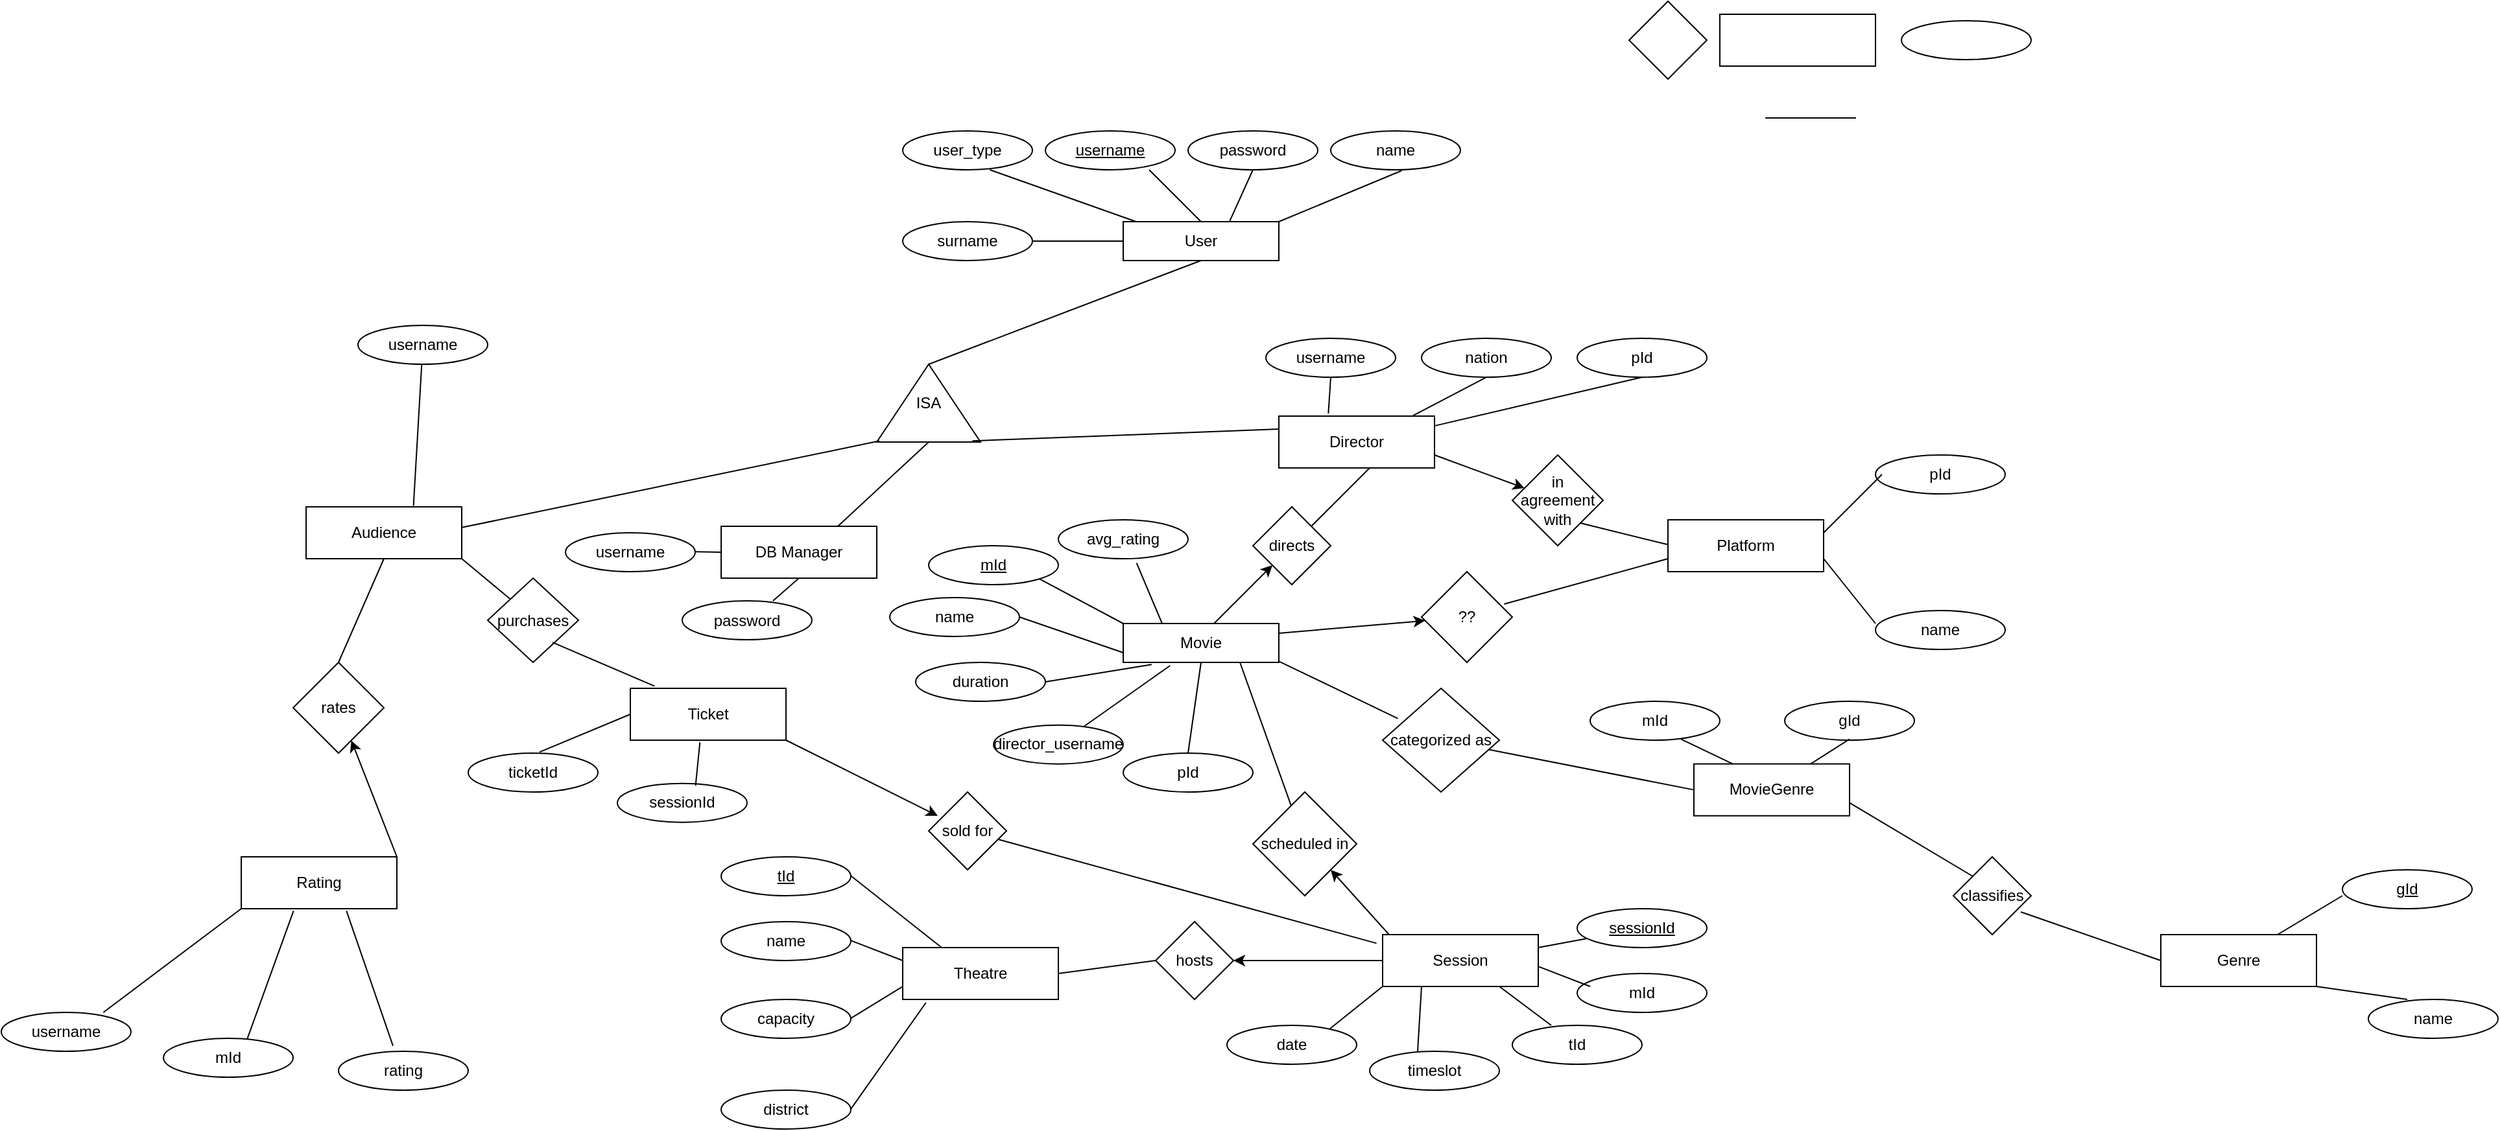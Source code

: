 <mxfile version="21.1.2" type="github">
  <diagram id="R2lEEEUBdFMjLlhIrx00" name="Page-1">
    <mxGraphModel dx="2578" dy="990" grid="1" gridSize="10" guides="1" tooltips="1" connect="1" arrows="1" fold="1" page="1" pageScale="1" pageWidth="850" pageHeight="1100" math="0" shadow="0" extFonts="Permanent Marker^https://fonts.googleapis.com/css?family=Permanent+Marker">
      <root>
        <mxCell id="0" />
        <mxCell id="1" parent="0" />
        <mxCell id="zAh7T7VeR0X0RpMaVZyu-1" value="User" style="rounded=0;whiteSpace=wrap;html=1;" vertex="1" parent="1">
          <mxGeometry x="340" y="270" width="120" height="30" as="geometry" />
        </mxCell>
        <mxCell id="zAh7T7VeR0X0RpMaVZyu-2" value="user_type" style="ellipse;whiteSpace=wrap;html=1;" vertex="1" parent="1">
          <mxGeometry x="170" y="200" width="100" height="30" as="geometry" />
        </mxCell>
        <mxCell id="zAh7T7VeR0X0RpMaVZyu-5" value="" style="endArrow=none;html=1;rounded=0;exitX=0.672;exitY=0.999;exitDx=0;exitDy=0;exitPerimeter=0;entryX=0.083;entryY=0;entryDx=0;entryDy=0;entryPerimeter=0;" edge="1" parent="1" source="zAh7T7VeR0X0RpMaVZyu-2" target="zAh7T7VeR0X0RpMaVZyu-1">
          <mxGeometry width="50" height="50" relative="1" as="geometry">
            <mxPoint x="460" y="330" as="sourcePoint" />
            <mxPoint x="510" y="280" as="targetPoint" />
          </mxGeometry>
        </mxCell>
        <mxCell id="zAh7T7VeR0X0RpMaVZyu-6" value="&lt;u&gt;username&lt;/u&gt;" style="ellipse;whiteSpace=wrap;html=1;" vertex="1" parent="1">
          <mxGeometry x="280" y="200" width="100" height="30" as="geometry" />
        </mxCell>
        <mxCell id="zAh7T7VeR0X0RpMaVZyu-7" value="" style="endArrow=none;html=1;rounded=0;exitX=0.672;exitY=0.999;exitDx=0;exitDy=0;exitPerimeter=0;entryX=0.5;entryY=0;entryDx=0;entryDy=0;" edge="1" parent="1" target="zAh7T7VeR0X0RpMaVZyu-1">
          <mxGeometry width="50" height="50" relative="1" as="geometry">
            <mxPoint x="360" y="230" as="sourcePoint" />
            <mxPoint x="403" y="270" as="targetPoint" />
          </mxGeometry>
        </mxCell>
        <mxCell id="zAh7T7VeR0X0RpMaVZyu-8" value="password" style="ellipse;whiteSpace=wrap;html=1;" vertex="1" parent="1">
          <mxGeometry x="390" y="200" width="100" height="30" as="geometry" />
        </mxCell>
        <mxCell id="zAh7T7VeR0X0RpMaVZyu-9" value="name" style="ellipse;whiteSpace=wrap;html=1;" vertex="1" parent="1">
          <mxGeometry x="500" y="200" width="100" height="30" as="geometry" />
        </mxCell>
        <mxCell id="zAh7T7VeR0X0RpMaVZyu-10" value="" style="endArrow=none;html=1;rounded=0;exitX=0.683;exitY=-0.001;exitDx=0;exitDy=0;exitPerimeter=0;" edge="1" parent="1" source="zAh7T7VeR0X0RpMaVZyu-1">
          <mxGeometry width="50" height="50" relative="1" as="geometry">
            <mxPoint x="390" y="280" as="sourcePoint" />
            <mxPoint x="440" y="230" as="targetPoint" />
          </mxGeometry>
        </mxCell>
        <mxCell id="zAh7T7VeR0X0RpMaVZyu-11" value="" style="endArrow=none;html=1;rounded=0;entryX=0.547;entryY=1.021;entryDx=0;entryDy=0;entryPerimeter=0;" edge="1" parent="1" target="zAh7T7VeR0X0RpMaVZyu-9">
          <mxGeometry width="50" height="50" relative="1" as="geometry">
            <mxPoint x="460" y="270" as="sourcePoint" />
            <mxPoint x="560" y="240" as="targetPoint" />
            <Array as="points" />
          </mxGeometry>
        </mxCell>
        <mxCell id="zAh7T7VeR0X0RpMaVZyu-12" value="surname" style="ellipse;whiteSpace=wrap;html=1;" vertex="1" parent="1">
          <mxGeometry x="170" y="270" width="100" height="30" as="geometry" />
        </mxCell>
        <mxCell id="zAh7T7VeR0X0RpMaVZyu-13" value="" style="endArrow=none;html=1;rounded=0;entryX=0;entryY=0.5;entryDx=0;entryDy=0;" edge="1" parent="1" source="zAh7T7VeR0X0RpMaVZyu-12" target="zAh7T7VeR0X0RpMaVZyu-1">
          <mxGeometry width="50" height="50" relative="1" as="geometry">
            <mxPoint x="460" y="330" as="sourcePoint" />
            <mxPoint x="510" y="280" as="targetPoint" />
          </mxGeometry>
        </mxCell>
        <mxCell id="zAh7T7VeR0X0RpMaVZyu-14" value="" style="endArrow=none;html=1;rounded=0;entryX=0.5;entryY=1;entryDx=0;entryDy=0;exitX=1;exitY=0.5;exitDx=0;exitDy=0;" edge="1" parent="1" source="zAh7T7VeR0X0RpMaVZyu-16" target="zAh7T7VeR0X0RpMaVZyu-1">
          <mxGeometry width="50" height="50" relative="1" as="geometry">
            <mxPoint x="400" y="360" as="sourcePoint" />
            <mxPoint x="470" y="330" as="targetPoint" />
          </mxGeometry>
        </mxCell>
        <mxCell id="zAh7T7VeR0X0RpMaVZyu-16" value="ISA" style="triangle;whiteSpace=wrap;html=1;direction=north;" vertex="1" parent="1">
          <mxGeometry x="150" y="380" width="80" height="60" as="geometry" />
        </mxCell>
        <mxCell id="zAh7T7VeR0X0RpMaVZyu-17" value="Audience" style="rounded=0;whiteSpace=wrap;html=1;" vertex="1" parent="1">
          <mxGeometry x="-290" y="490" width="120" height="40" as="geometry" />
        </mxCell>
        <mxCell id="zAh7T7VeR0X0RpMaVZyu-18" value="Director" style="rounded=0;whiteSpace=wrap;html=1;" vertex="1" parent="1">
          <mxGeometry x="460" y="420" width="120" height="40" as="geometry" />
        </mxCell>
        <mxCell id="zAh7T7VeR0X0RpMaVZyu-19" value="" style="endArrow=none;html=1;rounded=0;exitX=1.001;exitY=0.398;exitDx=0;exitDy=0;exitPerimeter=0;entryX=0.014;entryY=0.025;entryDx=0;entryDy=0;entryPerimeter=0;" edge="1" parent="1" source="zAh7T7VeR0X0RpMaVZyu-17" target="zAh7T7VeR0X0RpMaVZyu-16">
          <mxGeometry width="50" height="50" relative="1" as="geometry">
            <mxPoint x="330" y="450" as="sourcePoint" />
            <mxPoint x="370" y="410" as="targetPoint" />
          </mxGeometry>
        </mxCell>
        <mxCell id="zAh7T7VeR0X0RpMaVZyu-20" value="" style="endArrow=none;html=1;rounded=0;exitX=0;exitY=0.25;exitDx=0;exitDy=0;entryX=0.014;entryY=0.921;entryDx=0;entryDy=0;entryPerimeter=0;" edge="1" parent="1" source="zAh7T7VeR0X0RpMaVZyu-18" target="zAh7T7VeR0X0RpMaVZyu-16">
          <mxGeometry width="50" height="50" relative="1" as="geometry">
            <mxPoint x="390" y="450" as="sourcePoint" />
            <mxPoint x="430" y="410" as="targetPoint" />
          </mxGeometry>
        </mxCell>
        <mxCell id="zAh7T7VeR0X0RpMaVZyu-21" value="username" style="ellipse;whiteSpace=wrap;html=1;" vertex="1" parent="1">
          <mxGeometry x="-250" y="350" width="100" height="30" as="geometry" />
        </mxCell>
        <mxCell id="zAh7T7VeR0X0RpMaVZyu-22" value="" style="endArrow=none;html=1;rounded=0;exitX=0.69;exitY=-0.021;exitDx=0;exitDy=0;exitPerimeter=0;" edge="1" parent="1" source="zAh7T7VeR0X0RpMaVZyu-17" target="zAh7T7VeR0X0RpMaVZyu-21">
          <mxGeometry width="50" height="50" relative="1" as="geometry">
            <mxPoint x="260" y="420" as="sourcePoint" />
            <mxPoint x="310" y="370" as="targetPoint" />
          </mxGeometry>
        </mxCell>
        <mxCell id="zAh7T7VeR0X0RpMaVZyu-23" value="username" style="ellipse;whiteSpace=wrap;html=1;" vertex="1" parent="1">
          <mxGeometry x="450" y="360" width="100" height="30" as="geometry" />
        </mxCell>
        <mxCell id="zAh7T7VeR0X0RpMaVZyu-24" value="nation" style="ellipse;whiteSpace=wrap;html=1;" vertex="1" parent="1">
          <mxGeometry x="570" y="360" width="100" height="30" as="geometry" />
        </mxCell>
        <mxCell id="zAh7T7VeR0X0RpMaVZyu-25" value="pId" style="ellipse;whiteSpace=wrap;html=1;" vertex="1" parent="1">
          <mxGeometry x="690" y="360" width="100" height="30" as="geometry" />
        </mxCell>
        <mxCell id="zAh7T7VeR0X0RpMaVZyu-26" value="" style="endArrow=none;html=1;rounded=0;exitX=0.318;exitY=-0.052;exitDx=0;exitDy=0;exitPerimeter=0;" edge="1" parent="1" source="zAh7T7VeR0X0RpMaVZyu-18">
          <mxGeometry width="50" height="50" relative="1" as="geometry">
            <mxPoint x="530" y="410" as="sourcePoint" />
            <mxPoint x="500" y="390" as="targetPoint" />
          </mxGeometry>
        </mxCell>
        <mxCell id="zAh7T7VeR0X0RpMaVZyu-27" value="" style="endArrow=none;html=1;rounded=0;exitX=0.863;exitY=-0.012;exitDx=0;exitDy=0;exitPerimeter=0;" edge="1" parent="1" source="zAh7T7VeR0X0RpMaVZyu-18">
          <mxGeometry width="50" height="50" relative="1" as="geometry">
            <mxPoint x="650" y="410" as="sourcePoint" />
            <mxPoint x="620" y="390" as="targetPoint" />
          </mxGeometry>
        </mxCell>
        <mxCell id="zAh7T7VeR0X0RpMaVZyu-28" value="" style="endArrow=none;html=1;rounded=0;exitX=1.003;exitY=0.186;exitDx=0;exitDy=0;exitPerimeter=0;" edge="1" parent="1" source="zAh7T7VeR0X0RpMaVZyu-18">
          <mxGeometry width="50" height="50" relative="1" as="geometry">
            <mxPoint x="770" y="410" as="sourcePoint" />
            <mxPoint x="740" y="390" as="targetPoint" />
          </mxGeometry>
        </mxCell>
        <mxCell id="zAh7T7VeR0X0RpMaVZyu-31" value="Movie" style="rounded=0;whiteSpace=wrap;html=1;" vertex="1" parent="1">
          <mxGeometry x="340" y="580" width="120" height="30" as="geometry" />
        </mxCell>
        <mxCell id="zAh7T7VeR0X0RpMaVZyu-32" value="pId" style="ellipse;whiteSpace=wrap;html=1;" vertex="1" parent="1">
          <mxGeometry x="340" y="680" width="100" height="30" as="geometry" />
        </mxCell>
        <mxCell id="zAh7T7VeR0X0RpMaVZyu-33" value="avg_rating" style="ellipse;whiteSpace=wrap;html=1;" vertex="1" parent="1">
          <mxGeometry x="290" y="500" width="100" height="30" as="geometry" />
        </mxCell>
        <mxCell id="zAh7T7VeR0X0RpMaVZyu-34" value="director_username" style="ellipse;whiteSpace=wrap;html=1;" vertex="1" parent="1">
          <mxGeometry x="240" y="658.32" width="100" height="30" as="geometry" />
        </mxCell>
        <mxCell id="zAh7T7VeR0X0RpMaVZyu-35" value="duration" style="ellipse;whiteSpace=wrap;html=1;" vertex="1" parent="1">
          <mxGeometry x="180" y="610" width="100" height="30" as="geometry" />
        </mxCell>
        <mxCell id="zAh7T7VeR0X0RpMaVZyu-36" value="name" style="ellipse;whiteSpace=wrap;html=1;" vertex="1" parent="1">
          <mxGeometry x="160" y="560" width="100" height="30" as="geometry" />
        </mxCell>
        <mxCell id="zAh7T7VeR0X0RpMaVZyu-37" value="&lt;u&gt;mId&lt;/u&gt;" style="ellipse;whiteSpace=wrap;html=1;" vertex="1" parent="1">
          <mxGeometry x="190" y="520" width="100" height="30" as="geometry" />
        </mxCell>
        <mxCell id="zAh7T7VeR0X0RpMaVZyu-38" value="" style="endArrow=none;html=1;rounded=0;exitX=0.301;exitY=1.083;exitDx=0;exitDy=0;exitPerimeter=0;" edge="1" parent="1" source="zAh7T7VeR0X0RpMaVZyu-31" target="zAh7T7VeR0X0RpMaVZyu-34">
          <mxGeometry width="50" height="50" relative="1" as="geometry">
            <mxPoint x="360" y="620" as="sourcePoint" />
            <mxPoint x="360" y="638.32" as="targetPoint" />
          </mxGeometry>
        </mxCell>
        <mxCell id="zAh7T7VeR0X0RpMaVZyu-39" value="" style="endArrow=none;html=1;rounded=0;entryX=0.5;entryY=0;entryDx=0;entryDy=0;exitX=0.5;exitY=1;exitDx=0;exitDy=0;" edge="1" parent="1" source="zAh7T7VeR0X0RpMaVZyu-31" target="zAh7T7VeR0X0RpMaVZyu-32">
          <mxGeometry width="50" height="50" relative="1" as="geometry">
            <mxPoint x="470" y="609" as="sourcePoint" />
            <mxPoint x="540" y="609" as="targetPoint" />
          </mxGeometry>
        </mxCell>
        <mxCell id="zAh7T7VeR0X0RpMaVZyu-40" value="" style="endArrow=none;html=1;rounded=0;entryX=0.603;entryY=1.111;entryDx=0;entryDy=0;exitX=0.25;exitY=0;exitDx=0;exitDy=0;entryPerimeter=0;" edge="1" parent="1" source="zAh7T7VeR0X0RpMaVZyu-31" target="zAh7T7VeR0X0RpMaVZyu-33">
          <mxGeometry width="50" height="50" relative="1" as="geometry">
            <mxPoint x="470" y="564.58" as="sourcePoint" />
            <mxPoint x="540" y="564.58" as="targetPoint" />
          </mxGeometry>
        </mxCell>
        <mxCell id="zAh7T7VeR0X0RpMaVZyu-41" value="" style="endArrow=none;html=1;rounded=0;entryX=0.183;entryY=1.056;entryDx=0;entryDy=0;entryPerimeter=0;exitX=1;exitY=0.5;exitDx=0;exitDy=0;" edge="1" parent="1" source="zAh7T7VeR0X0RpMaVZyu-35" target="zAh7T7VeR0X0RpMaVZyu-31">
          <mxGeometry width="50" height="50" relative="1" as="geometry">
            <mxPoint x="310" y="640" as="sourcePoint" />
            <mxPoint x="380" y="640" as="targetPoint" />
          </mxGeometry>
        </mxCell>
        <mxCell id="zAh7T7VeR0X0RpMaVZyu-42" value="" style="endArrow=none;html=1;rounded=0;entryX=0;entryY=0.75;entryDx=0;entryDy=0;exitX=1;exitY=0.5;exitDx=0;exitDy=0;" edge="1" parent="1" source="zAh7T7VeR0X0RpMaVZyu-36" target="zAh7T7VeR0X0RpMaVZyu-31">
          <mxGeometry width="50" height="50" relative="1" as="geometry">
            <mxPoint x="270" y="609" as="sourcePoint" />
            <mxPoint x="340" y="609" as="targetPoint" />
          </mxGeometry>
        </mxCell>
        <mxCell id="zAh7T7VeR0X0RpMaVZyu-43" value="" style="endArrow=none;html=1;rounded=0;entryX=0;entryY=0;entryDx=0;entryDy=0;exitX=1;exitY=1;exitDx=0;exitDy=0;" edge="1" parent="1" source="zAh7T7VeR0X0RpMaVZyu-37" target="zAh7T7VeR0X0RpMaVZyu-31">
          <mxGeometry width="50" height="50" relative="1" as="geometry">
            <mxPoint x="270" y="564.58" as="sourcePoint" />
            <mxPoint x="340" y="564.58" as="targetPoint" />
          </mxGeometry>
        </mxCell>
        <mxCell id="zAh7T7VeR0X0RpMaVZyu-44" value="directs" style="rhombus;whiteSpace=wrap;html=1;" vertex="1" parent="1">
          <mxGeometry x="440" y="490" width="60" height="60" as="geometry" />
        </mxCell>
        <mxCell id="zAh7T7VeR0X0RpMaVZyu-45" value="" style="endArrow=classic;html=1;rounded=0;entryX=0;entryY=1;entryDx=0;entryDy=0;" edge="1" parent="1" target="zAh7T7VeR0X0RpMaVZyu-44">
          <mxGeometry width="50" height="50" relative="1" as="geometry">
            <mxPoint x="410" y="580" as="sourcePoint" />
            <mxPoint x="450" y="540" as="targetPoint" />
          </mxGeometry>
        </mxCell>
        <mxCell id="zAh7T7VeR0X0RpMaVZyu-46" value="" style="endArrow=none;html=1;rounded=0;exitX=1;exitY=0;exitDx=0;exitDy=0;" edge="1" parent="1" source="zAh7T7VeR0X0RpMaVZyu-44">
          <mxGeometry width="50" height="50" relative="1" as="geometry">
            <mxPoint x="480" y="510" as="sourcePoint" />
            <mxPoint x="530" y="460" as="targetPoint" />
          </mxGeometry>
        </mxCell>
        <mxCell id="zAh7T7VeR0X0RpMaVZyu-47" value="Platform" style="rounded=0;whiteSpace=wrap;html=1;" vertex="1" parent="1">
          <mxGeometry x="760" y="500" width="120" height="40" as="geometry" />
        </mxCell>
        <mxCell id="zAh7T7VeR0X0RpMaVZyu-48" value="name" style="ellipse;whiteSpace=wrap;html=1;" vertex="1" parent="1">
          <mxGeometry x="920" y="570" width="100" height="30" as="geometry" />
        </mxCell>
        <mxCell id="zAh7T7VeR0X0RpMaVZyu-49" value="pId" style="ellipse;whiteSpace=wrap;html=1;" vertex="1" parent="1">
          <mxGeometry x="920" y="450" width="100" height="30" as="geometry" />
        </mxCell>
        <mxCell id="zAh7T7VeR0X0RpMaVZyu-50" value="" style="endArrow=none;html=1;rounded=0;exitX=1;exitY=0.75;exitDx=0;exitDy=0;" edge="1" parent="1" source="zAh7T7VeR0X0RpMaVZyu-47">
          <mxGeometry width="50" height="50" relative="1" as="geometry">
            <mxPoint x="875" y="625" as="sourcePoint" />
            <mxPoint x="920" y="580" as="targetPoint" />
          </mxGeometry>
        </mxCell>
        <mxCell id="zAh7T7VeR0X0RpMaVZyu-51" value="" style="endArrow=none;html=1;rounded=0;exitX=1;exitY=0;exitDx=0;exitDy=0;" edge="1" parent="1">
          <mxGeometry width="50" height="50" relative="1" as="geometry">
            <mxPoint x="880" y="510" as="sourcePoint" />
            <mxPoint x="925" y="465" as="targetPoint" />
          </mxGeometry>
        </mxCell>
        <mxCell id="zAh7T7VeR0X0RpMaVZyu-52" value="in agreement with" style="rhombus;whiteSpace=wrap;html=1;" vertex="1" parent="1">
          <mxGeometry x="640" y="450" width="70" height="70" as="geometry" />
        </mxCell>
        <mxCell id="zAh7T7VeR0X0RpMaVZyu-53" value="" style="rhombus;whiteSpace=wrap;html=1;" vertex="1" parent="1">
          <mxGeometry x="730" y="100" width="60" height="60" as="geometry" />
        </mxCell>
        <mxCell id="zAh7T7VeR0X0RpMaVZyu-54" value="" style="rounded=0;whiteSpace=wrap;html=1;" vertex="1" parent="1">
          <mxGeometry x="800" y="110" width="120" height="40" as="geometry" />
        </mxCell>
        <mxCell id="zAh7T7VeR0X0RpMaVZyu-55" value="" style="ellipse;whiteSpace=wrap;html=1;" vertex="1" parent="1">
          <mxGeometry x="940" y="115" width="100" height="30" as="geometry" />
        </mxCell>
        <mxCell id="zAh7T7VeR0X0RpMaVZyu-58" value="" style="endArrow=classic;html=1;rounded=0;exitX=1;exitY=0.75;exitDx=0;exitDy=0;" edge="1" parent="1" source="zAh7T7VeR0X0RpMaVZyu-18" target="zAh7T7VeR0X0RpMaVZyu-52">
          <mxGeometry width="50" height="50" relative="1" as="geometry">
            <mxPoint x="880" y="590" as="sourcePoint" />
            <mxPoint x="930" y="540" as="targetPoint" />
          </mxGeometry>
        </mxCell>
        <mxCell id="zAh7T7VeR0X0RpMaVZyu-59" value="" style="endArrow=none;html=1;rounded=0;entryX=-0.039;entryY=0.167;entryDx=0;entryDy=0;entryPerimeter=0;" edge="1" parent="1" source="zAh7T7VeR0X0RpMaVZyu-127" target="zAh7T7VeR0X0RpMaVZyu-65">
          <mxGeometry width="50" height="50" relative="1" as="geometry">
            <mxPoint x="230" y="759.17" as="sourcePoint" />
            <mxPoint x="300" y="759.17" as="targetPoint" />
          </mxGeometry>
        </mxCell>
        <mxCell id="zAh7T7VeR0X0RpMaVZyu-60" value="" style="endArrow=none;html=1;rounded=0;entryX=0;entryY=0.5;entryDx=0;entryDy=0;exitX=1;exitY=1;exitDx=0;exitDy=0;" edge="1" parent="1" source="zAh7T7VeR0X0RpMaVZyu-52">
          <mxGeometry width="50" height="50" relative="1" as="geometry">
            <mxPoint x="690" y="519.17" as="sourcePoint" />
            <mxPoint x="760" y="519.17" as="targetPoint" />
          </mxGeometry>
        </mxCell>
        <mxCell id="zAh7T7VeR0X0RpMaVZyu-61" value="" style="endArrow=classic;html=1;rounded=0;exitX=1;exitY=0.25;exitDx=0;exitDy=0;" edge="1" target="zAh7T7VeR0X0RpMaVZyu-62" parent="1" source="zAh7T7VeR0X0RpMaVZyu-31">
          <mxGeometry width="50" height="50" relative="1" as="geometry">
            <mxPoint x="520" y="550" as="sourcePoint" />
            <mxPoint x="870" y="640" as="targetPoint" />
          </mxGeometry>
        </mxCell>
        <mxCell id="zAh7T7VeR0X0RpMaVZyu-62" value="??" style="rhombus;whiteSpace=wrap;html=1;" vertex="1" parent="1">
          <mxGeometry x="570" y="540" width="70" height="70" as="geometry" />
        </mxCell>
        <mxCell id="zAh7T7VeR0X0RpMaVZyu-63" value="" style="endArrow=none;html=1;rounded=0;entryX=0;entryY=0.75;entryDx=0;entryDy=0;exitX=0.91;exitY=0.357;exitDx=0;exitDy=0;exitPerimeter=0;" edge="1" source="zAh7T7VeR0X0RpMaVZyu-62" parent="1" target="zAh7T7VeR0X0RpMaVZyu-47">
          <mxGeometry width="50" height="50" relative="1" as="geometry">
            <mxPoint x="630" y="619.17" as="sourcePoint" />
            <mxPoint x="700" y="619.17" as="targetPoint" />
          </mxGeometry>
        </mxCell>
        <mxCell id="zAh7T7VeR0X0RpMaVZyu-64" value="Theatre" style="rounded=0;whiteSpace=wrap;html=1;" vertex="1" parent="1">
          <mxGeometry x="170" y="830" width="120" height="40" as="geometry" />
        </mxCell>
        <mxCell id="zAh7T7VeR0X0RpMaVZyu-65" value="Session" style="rounded=0;whiteSpace=wrap;html=1;" vertex="1" parent="1">
          <mxGeometry x="540" y="820" width="120" height="40" as="geometry" />
        </mxCell>
        <mxCell id="zAh7T7VeR0X0RpMaVZyu-66" value="district" style="ellipse;whiteSpace=wrap;html=1;" vertex="1" parent="1">
          <mxGeometry x="30" y="940" width="100" height="30" as="geometry" />
        </mxCell>
        <mxCell id="zAh7T7VeR0X0RpMaVZyu-67" value="capacity" style="ellipse;whiteSpace=wrap;html=1;" vertex="1" parent="1">
          <mxGeometry x="30" y="870" width="100" height="30" as="geometry" />
        </mxCell>
        <mxCell id="zAh7T7VeR0X0RpMaVZyu-68" value="name" style="ellipse;whiteSpace=wrap;html=1;" vertex="1" parent="1">
          <mxGeometry x="30" y="810" width="100" height="30" as="geometry" />
        </mxCell>
        <mxCell id="zAh7T7VeR0X0RpMaVZyu-69" value="&lt;u&gt;tId&lt;/u&gt;" style="ellipse;whiteSpace=wrap;html=1;" vertex="1" parent="1">
          <mxGeometry x="30" y="760" width="100" height="30" as="geometry" />
        </mxCell>
        <mxCell id="zAh7T7VeR0X0RpMaVZyu-70" value="" style="endArrow=none;html=1;rounded=0;entryX=0.149;entryY=1.063;entryDx=0;entryDy=0;entryPerimeter=0;" edge="1" parent="1" target="zAh7T7VeR0X0RpMaVZyu-64">
          <mxGeometry width="50" height="50" relative="1" as="geometry">
            <mxPoint x="130" y="954.58" as="sourcePoint" />
            <mxPoint x="200" y="954.58" as="targetPoint" />
          </mxGeometry>
        </mxCell>
        <mxCell id="zAh7T7VeR0X0RpMaVZyu-71" value="" style="endArrow=none;html=1;rounded=0;entryX=0;entryY=0.75;entryDx=0;entryDy=0;" edge="1" parent="1" target="zAh7T7VeR0X0RpMaVZyu-64">
          <mxGeometry width="50" height="50" relative="1" as="geometry">
            <mxPoint x="130" y="884.58" as="sourcePoint" />
            <mxPoint x="200" y="884.58" as="targetPoint" />
          </mxGeometry>
        </mxCell>
        <mxCell id="zAh7T7VeR0X0RpMaVZyu-72" value="" style="endArrow=none;html=1;rounded=0;entryX=0;entryY=0.25;entryDx=0;entryDy=0;" edge="1" parent="1" target="zAh7T7VeR0X0RpMaVZyu-64">
          <mxGeometry width="50" height="50" relative="1" as="geometry">
            <mxPoint x="130" y="824.58" as="sourcePoint" />
            <mxPoint x="200" y="824.58" as="targetPoint" />
          </mxGeometry>
        </mxCell>
        <mxCell id="zAh7T7VeR0X0RpMaVZyu-73" value="" style="endArrow=none;html=1;rounded=0;entryX=0.25;entryY=0;entryDx=0;entryDy=0;" edge="1" parent="1" target="zAh7T7VeR0X0RpMaVZyu-64">
          <mxGeometry width="50" height="50" relative="1" as="geometry">
            <mxPoint x="130" y="774.58" as="sourcePoint" />
            <mxPoint x="200" y="774.58" as="targetPoint" />
          </mxGeometry>
        </mxCell>
        <mxCell id="zAh7T7VeR0X0RpMaVZyu-74" value="date" style="ellipse;whiteSpace=wrap;html=1;" vertex="1" parent="1">
          <mxGeometry x="420" y="890" width="100" height="30" as="geometry" />
        </mxCell>
        <mxCell id="zAh7T7VeR0X0RpMaVZyu-75" value="timeslot" style="ellipse;whiteSpace=wrap;html=1;" vertex="1" parent="1">
          <mxGeometry x="530" y="910" width="100" height="30" as="geometry" />
        </mxCell>
        <mxCell id="zAh7T7VeR0X0RpMaVZyu-76" value="&lt;u&gt;sessionId&lt;/u&gt;" style="ellipse;whiteSpace=wrap;html=1;" vertex="1" parent="1">
          <mxGeometry x="690" y="800" width="100" height="30" as="geometry" />
        </mxCell>
        <mxCell id="zAh7T7VeR0X0RpMaVZyu-77" value="mId" style="ellipse;whiteSpace=wrap;html=1;" vertex="1" parent="1">
          <mxGeometry x="690" y="850" width="100" height="30" as="geometry" />
        </mxCell>
        <mxCell id="zAh7T7VeR0X0RpMaVZyu-78" value="tId" style="ellipse;whiteSpace=wrap;html=1;" vertex="1" parent="1">
          <mxGeometry x="640" y="890" width="100" height="30" as="geometry" />
        </mxCell>
        <mxCell id="zAh7T7VeR0X0RpMaVZyu-79" value="" style="endArrow=none;html=1;rounded=0;entryX=0;entryY=1;entryDx=0;entryDy=0;exitX=0.795;exitY=0.083;exitDx=0;exitDy=0;exitPerimeter=0;" edge="1" parent="1" source="zAh7T7VeR0X0RpMaVZyu-74" target="zAh7T7VeR0X0RpMaVZyu-65">
          <mxGeometry width="50" height="50" relative="1" as="geometry">
            <mxPoint x="500" y="900" as="sourcePoint" />
            <mxPoint x="540" y="844.21" as="targetPoint" />
          </mxGeometry>
        </mxCell>
        <mxCell id="zAh7T7VeR0X0RpMaVZyu-80" value="" style="endArrow=none;html=1;rounded=0;entryX=0.25;entryY=1;entryDx=0;entryDy=0;exitX=0.37;exitY=0;exitDx=0;exitDy=0;exitPerimeter=0;" edge="1" parent="1" source="zAh7T7VeR0X0RpMaVZyu-75" target="zAh7T7VeR0X0RpMaVZyu-65">
          <mxGeometry width="50" height="50" relative="1" as="geometry">
            <mxPoint x="520" y="907.79" as="sourcePoint" />
            <mxPoint x="560" y="860" as="targetPoint" />
          </mxGeometry>
        </mxCell>
        <mxCell id="zAh7T7VeR0X0RpMaVZyu-81" value="" style="endArrow=none;html=1;rounded=0;" edge="1" parent="1" target="zAh7T7VeR0X0RpMaVZyu-76">
          <mxGeometry width="50" height="50" relative="1" as="geometry">
            <mxPoint x="660" y="830" as="sourcePoint" />
            <mxPoint x="700" y="845.42" as="targetPoint" />
          </mxGeometry>
        </mxCell>
        <mxCell id="zAh7T7VeR0X0RpMaVZyu-82" value="" style="endArrow=none;html=1;rounded=0;entryX=0;entryY=0.25;entryDx=0;entryDy=0;" edge="1" parent="1">
          <mxGeometry width="50" height="50" relative="1" as="geometry">
            <mxPoint x="660" y="844.58" as="sourcePoint" />
            <mxPoint x="700" y="860" as="targetPoint" />
          </mxGeometry>
        </mxCell>
        <mxCell id="zAh7T7VeR0X0RpMaVZyu-83" value="" style="endArrow=none;html=1;rounded=0;entryX=0.3;entryY=0;entryDx=0;entryDy=0;entryPerimeter=0;" edge="1" parent="1" target="zAh7T7VeR0X0RpMaVZyu-78">
          <mxGeometry width="50" height="50" relative="1" as="geometry">
            <mxPoint x="630" y="860" as="sourcePoint" />
            <mxPoint x="670" y="875.42" as="targetPoint" />
          </mxGeometry>
        </mxCell>
        <mxCell id="zAh7T7VeR0X0RpMaVZyu-84" value="scheduled in" style="rhombus;whiteSpace=wrap;html=1;" vertex="1" parent="1">
          <mxGeometry x="440" y="710" width="80" height="80" as="geometry" />
        </mxCell>
        <mxCell id="zAh7T7VeR0X0RpMaVZyu-85" value="hosts" style="rhombus;whiteSpace=wrap;html=1;" vertex="1" parent="1">
          <mxGeometry x="365" y="810" width="60" height="60" as="geometry" />
        </mxCell>
        <mxCell id="zAh7T7VeR0X0RpMaVZyu-88" value="" style="endArrow=classic;html=1;rounded=0;entryX=1;entryY=1;entryDx=0;entryDy=0;" edge="1" parent="1" target="zAh7T7VeR0X0RpMaVZyu-84">
          <mxGeometry width="50" height="50" relative="1" as="geometry">
            <mxPoint x="545" y="820" as="sourcePoint" />
            <mxPoint x="595" y="770" as="targetPoint" />
          </mxGeometry>
        </mxCell>
        <mxCell id="zAh7T7VeR0X0RpMaVZyu-89" value="" style="endArrow=classic;html=1;rounded=0;entryX=1;entryY=0.5;entryDx=0;entryDy=0;" edge="1" parent="1" target="zAh7T7VeR0X0RpMaVZyu-85">
          <mxGeometry width="50" height="50" relative="1" as="geometry">
            <mxPoint x="540" y="840" as="sourcePoint" />
            <mxPoint x="360" y="840" as="targetPoint" />
          </mxGeometry>
        </mxCell>
        <mxCell id="zAh7T7VeR0X0RpMaVZyu-90" value="" style="endArrow=none;html=1;rounded=0;exitX=0.75;exitY=1;exitDx=0;exitDy=0;" edge="1" parent="1" source="zAh7T7VeR0X0RpMaVZyu-31" target="zAh7T7VeR0X0RpMaVZyu-84">
          <mxGeometry width="50" height="50" relative="1" as="geometry">
            <mxPoint x="390" y="672.9" as="sourcePoint" />
            <mxPoint x="460" y="672.9" as="targetPoint" />
          </mxGeometry>
        </mxCell>
        <mxCell id="zAh7T7VeR0X0RpMaVZyu-91" value="" style="endArrow=none;html=1;rounded=0;entryX=0;entryY=0.5;entryDx=0;entryDy=0;exitX=1;exitY=0.5;exitDx=0;exitDy=0;" edge="1" parent="1" source="zAh7T7VeR0X0RpMaVZyu-64" target="zAh7T7VeR0X0RpMaVZyu-85">
          <mxGeometry width="50" height="50" relative="1" as="geometry">
            <mxPoint x="340" y="690" as="sourcePoint" />
            <mxPoint x="410" y="690" as="targetPoint" />
          </mxGeometry>
        </mxCell>
        <mxCell id="zAh7T7VeR0X0RpMaVZyu-92" value="MovieGenre" style="rounded=0;whiteSpace=wrap;html=1;" vertex="1" parent="1">
          <mxGeometry x="780" y="688.32" width="120" height="40" as="geometry" />
        </mxCell>
        <mxCell id="zAh7T7VeR0X0RpMaVZyu-93" value="Genre" style="rounded=0;whiteSpace=wrap;html=1;" vertex="1" parent="1">
          <mxGeometry x="1140" y="820" width="120" height="40" as="geometry" />
        </mxCell>
        <mxCell id="zAh7T7VeR0X0RpMaVZyu-94" value="categorized as" style="rhombus;whiteSpace=wrap;html=1;" vertex="1" parent="1">
          <mxGeometry x="540" y="630" width="90" height="80" as="geometry" />
        </mxCell>
        <mxCell id="zAh7T7VeR0X0RpMaVZyu-95" value="classifies" style="rhombus;whiteSpace=wrap;html=1;" vertex="1" parent="1">
          <mxGeometry x="980" y="760" width="60" height="60" as="geometry" />
        </mxCell>
        <mxCell id="zAh7T7VeR0X0RpMaVZyu-96" value="" style="endArrow=none;html=1;rounded=0;entryX=0.131;entryY=0.292;entryDx=0;entryDy=0;entryPerimeter=0;" edge="1" parent="1" target="zAh7T7VeR0X0RpMaVZyu-94">
          <mxGeometry width="50" height="50" relative="1" as="geometry">
            <mxPoint x="460" y="609.17" as="sourcePoint" />
            <mxPoint x="530" y="609.17" as="targetPoint" />
          </mxGeometry>
        </mxCell>
        <mxCell id="zAh7T7VeR0X0RpMaVZyu-97" value="" style="endArrow=none;html=1;rounded=0;entryX=0;entryY=0.5;entryDx=0;entryDy=0;exitX=0.867;exitY=0.708;exitDx=0;exitDy=0;exitPerimeter=0;" edge="1" parent="1" source="zAh7T7VeR0X0RpMaVZyu-95" target="zAh7T7VeR0X0RpMaVZyu-93">
          <mxGeometry width="50" height="50" relative="1" as="geometry">
            <mxPoint x="1020" y="809.17" as="sourcePoint" />
            <mxPoint x="1090" y="809.17" as="targetPoint" />
          </mxGeometry>
        </mxCell>
        <mxCell id="zAh7T7VeR0X0RpMaVZyu-98" value="" style="endArrow=none;html=1;rounded=0;entryX=0;entryY=0;entryDx=0;entryDy=0;exitX=1;exitY=0.75;exitDx=0;exitDy=0;" edge="1" parent="1" source="zAh7T7VeR0X0RpMaVZyu-92" target="zAh7T7VeR0X0RpMaVZyu-95">
          <mxGeometry width="50" height="50" relative="1" as="geometry">
            <mxPoint x="930" y="770" as="sourcePoint" />
            <mxPoint x="1000" y="770" as="targetPoint" />
          </mxGeometry>
        </mxCell>
        <mxCell id="zAh7T7VeR0X0RpMaVZyu-99" value="" style="endArrow=none;html=1;rounded=0;entryX=0;entryY=0.5;entryDx=0;entryDy=0;" edge="1" parent="1" source="zAh7T7VeR0X0RpMaVZyu-94" target="zAh7T7VeR0X0RpMaVZyu-92">
          <mxGeometry width="50" height="50" relative="1" as="geometry">
            <mxPoint x="610" y="688.32" as="sourcePoint" />
            <mxPoint x="680" y="688.32" as="targetPoint" />
          </mxGeometry>
        </mxCell>
        <mxCell id="zAh7T7VeR0X0RpMaVZyu-100" value="name" style="ellipse;whiteSpace=wrap;html=1;" vertex="1" parent="1">
          <mxGeometry x="1300" y="870" width="100" height="30" as="geometry" />
        </mxCell>
        <mxCell id="zAh7T7VeR0X0RpMaVZyu-101" value="&lt;u&gt;gId&lt;/u&gt;" style="ellipse;whiteSpace=wrap;html=1;" vertex="1" parent="1">
          <mxGeometry x="1280" y="770" width="100" height="30" as="geometry" />
        </mxCell>
        <mxCell id="zAh7T7VeR0X0RpMaVZyu-102" value="" style="endArrow=none;html=1;rounded=0;entryX=0;entryY=0.5;entryDx=0;entryDy=0;exitX=1;exitY=1;exitDx=0;exitDy=0;" edge="1" parent="1" source="zAh7T7VeR0X0RpMaVZyu-93">
          <mxGeometry width="50" height="50" relative="1" as="geometry">
            <mxPoint x="1260" y="870" as="sourcePoint" />
            <mxPoint x="1330" y="870" as="targetPoint" />
          </mxGeometry>
        </mxCell>
        <mxCell id="zAh7T7VeR0X0RpMaVZyu-103" value="" style="endArrow=none;html=1;rounded=0;entryX=0;entryY=0.5;entryDx=0;entryDy=0;exitX=0.75;exitY=0;exitDx=0;exitDy=0;" edge="1" parent="1" source="zAh7T7VeR0X0RpMaVZyu-93">
          <mxGeometry width="50" height="50" relative="1" as="geometry">
            <mxPoint x="1210" y="790" as="sourcePoint" />
            <mxPoint x="1280" y="790" as="targetPoint" />
          </mxGeometry>
        </mxCell>
        <mxCell id="zAh7T7VeR0X0RpMaVZyu-104" value="gId" style="ellipse;whiteSpace=wrap;html=1;" vertex="1" parent="1">
          <mxGeometry x="850" y="640" width="100" height="30" as="geometry" />
        </mxCell>
        <mxCell id="zAh7T7VeR0X0RpMaVZyu-105" value="mId" style="ellipse;whiteSpace=wrap;html=1;" vertex="1" parent="1">
          <mxGeometry x="700" y="640.0" width="100" height="30" as="geometry" />
        </mxCell>
        <mxCell id="zAh7T7VeR0X0RpMaVZyu-106" value="" style="endArrow=none;html=1;rounded=0;entryX=0;entryY=0.5;entryDx=0;entryDy=0;exitX=0.75;exitY=0;exitDx=0;exitDy=0;" edge="1" parent="1" source="zAh7T7VeR0X0RpMaVZyu-92">
          <mxGeometry width="50" height="50" relative="1" as="geometry">
            <mxPoint x="830" y="669.17" as="sourcePoint" />
            <mxPoint x="900" y="669.17" as="targetPoint" />
          </mxGeometry>
        </mxCell>
        <mxCell id="zAh7T7VeR0X0RpMaVZyu-107" value="" style="endArrow=none;html=1;rounded=0;entryX=0.25;entryY=0;entryDx=0;entryDy=0;" edge="1" parent="1" target="zAh7T7VeR0X0RpMaVZyu-92">
          <mxGeometry width="50" height="50" relative="1" as="geometry">
            <mxPoint x="770" y="669.17" as="sourcePoint" />
            <mxPoint x="840" y="669.17" as="targetPoint" />
          </mxGeometry>
        </mxCell>
        <mxCell id="zAh7T7VeR0X0RpMaVZyu-108" value="Rating" style="rounded=0;whiteSpace=wrap;html=1;" vertex="1" parent="1">
          <mxGeometry x="-340" y="760" width="120" height="40" as="geometry" />
        </mxCell>
        <mxCell id="zAh7T7VeR0X0RpMaVZyu-109" value="rates" style="rhombus;whiteSpace=wrap;html=1;" vertex="1" parent="1">
          <mxGeometry x="-300" y="610" width="70" height="70" as="geometry" />
        </mxCell>
        <mxCell id="zAh7T7VeR0X0RpMaVZyu-110" value="" style="endArrow=classic;html=1;rounded=0;exitX=1;exitY=0;exitDx=0;exitDy=0;" edge="1" target="zAh7T7VeR0X0RpMaVZyu-109" parent="1" source="zAh7T7VeR0X0RpMaVZyu-108">
          <mxGeometry width="50" height="50" relative="1" as="geometry">
            <mxPoint x="10" y="528" as="sourcePoint" />
            <mxPoint x="420" y="580" as="targetPoint" />
          </mxGeometry>
        </mxCell>
        <mxCell id="zAh7T7VeR0X0RpMaVZyu-111" value="" style="endArrow=none;html=1;rounded=0;entryX=0.5;entryY=1;entryDx=0;entryDy=0;exitX=0.5;exitY=0;exitDx=0;exitDy=0;" edge="1" source="zAh7T7VeR0X0RpMaVZyu-109" parent="1" target="zAh7T7VeR0X0RpMaVZyu-17">
          <mxGeometry width="50" height="50" relative="1" as="geometry">
            <mxPoint x="180" y="559.17" as="sourcePoint" />
            <mxPoint x="310" y="470" as="targetPoint" />
          </mxGeometry>
        </mxCell>
        <mxCell id="zAh7T7VeR0X0RpMaVZyu-112" value="rating" style="ellipse;whiteSpace=wrap;html=1;" vertex="1" parent="1">
          <mxGeometry x="-265" y="910" width="100" height="30" as="geometry" />
        </mxCell>
        <mxCell id="zAh7T7VeR0X0RpMaVZyu-113" value="mId" style="ellipse;whiteSpace=wrap;html=1;" vertex="1" parent="1">
          <mxGeometry x="-400" y="900" width="100" height="30" as="geometry" />
        </mxCell>
        <mxCell id="zAh7T7VeR0X0RpMaVZyu-114" value="username" style="ellipse;whiteSpace=wrap;html=1;" vertex="1" parent="1">
          <mxGeometry x="-525" y="880" width="100" height="30" as="geometry" />
        </mxCell>
        <mxCell id="zAh7T7VeR0X0RpMaVZyu-115" value="" style="endArrow=none;html=1;rounded=0;entryX=0.336;entryY=1.042;entryDx=0;entryDy=0;entryPerimeter=0;exitX=0.645;exitY=0.028;exitDx=0;exitDy=0;exitPerimeter=0;" edge="1" parent="1" source="zAh7T7VeR0X0RpMaVZyu-113" target="zAh7T7VeR0X0RpMaVZyu-108">
          <mxGeometry width="50" height="50" relative="1" as="geometry">
            <mxPoint x="-390" y="684.58" as="sourcePoint" />
            <mxPoint x="-320" y="684.58" as="targetPoint" />
          </mxGeometry>
        </mxCell>
        <mxCell id="zAh7T7VeR0X0RpMaVZyu-116" value="" style="endArrow=none;html=1;rounded=0;entryX=0.42;entryY=-0.139;entryDx=0;entryDy=0;entryPerimeter=0;exitX=0.676;exitY=1.042;exitDx=0;exitDy=0;exitPerimeter=0;" edge="1" parent="1" source="zAh7T7VeR0X0RpMaVZyu-108" target="zAh7T7VeR0X0RpMaVZyu-112">
          <mxGeometry width="50" height="50" relative="1" as="geometry">
            <mxPoint x="-410" y="624.58" as="sourcePoint" />
            <mxPoint x="-380" y="625" as="targetPoint" />
          </mxGeometry>
        </mxCell>
        <mxCell id="zAh7T7VeR0X0RpMaVZyu-117" value="" style="endArrow=none;html=1;rounded=0;entryX=0;entryY=1;entryDx=0;entryDy=0;exitX=0.787;exitY=0;exitDx=0;exitDy=0;exitPerimeter=0;" edge="1" parent="1" source="zAh7T7VeR0X0RpMaVZyu-114" target="zAh7T7VeR0X0RpMaVZyu-108">
          <mxGeometry width="50" height="50" relative="1" as="geometry">
            <mxPoint x="-390" y="564.58" as="sourcePoint" />
            <mxPoint x="-320" y="564.58" as="targetPoint" />
          </mxGeometry>
        </mxCell>
        <mxCell id="zAh7T7VeR0X0RpMaVZyu-118" value="Ticket" style="rounded=0;whiteSpace=wrap;html=1;" vertex="1" parent="1">
          <mxGeometry x="-40" y="630" width="120" height="40" as="geometry" />
        </mxCell>
        <mxCell id="zAh7T7VeR0X0RpMaVZyu-119" value="sessionId" style="ellipse;whiteSpace=wrap;html=1;" vertex="1" parent="1">
          <mxGeometry x="-50" y="703.32" width="100" height="30" as="geometry" />
        </mxCell>
        <mxCell id="zAh7T7VeR0X0RpMaVZyu-120" value="ticketId" style="ellipse;whiteSpace=wrap;html=1;" vertex="1" parent="1">
          <mxGeometry x="-165" y="680" width="100" height="30" as="geometry" />
        </mxCell>
        <mxCell id="zAh7T7VeR0X0RpMaVZyu-121" value="" style="endArrow=none;html=1;rounded=0;exitX=0.447;exitY=1.042;exitDx=0;exitDy=0;exitPerimeter=0;entryX=0.603;entryY=0.056;entryDx=0;entryDy=0;entryPerimeter=0;" edge="1" parent="1" source="zAh7T7VeR0X0RpMaVZyu-118" target="zAh7T7VeR0X0RpMaVZyu-119">
          <mxGeometry width="50" height="50" relative="1" as="geometry">
            <mxPoint y="688.32" as="sourcePoint" />
            <mxPoint x="10" y="700" as="targetPoint" />
          </mxGeometry>
        </mxCell>
        <mxCell id="zAh7T7VeR0X0RpMaVZyu-122" value="" style="endArrow=none;html=1;rounded=0;entryX=0;entryY=0.5;entryDx=0;entryDy=0;" edge="1" parent="1" target="zAh7T7VeR0X0RpMaVZyu-118">
          <mxGeometry width="50" height="50" relative="1" as="geometry">
            <mxPoint x="-110" y="679.17" as="sourcePoint" />
            <mxPoint x="-40" y="679.17" as="targetPoint" />
          </mxGeometry>
        </mxCell>
        <mxCell id="zAh7T7VeR0X0RpMaVZyu-123" value="purchases" style="rhombus;whiteSpace=wrap;html=1;" vertex="1" parent="1">
          <mxGeometry x="-150" y="545" width="70" height="65" as="geometry" />
        </mxCell>
        <mxCell id="zAh7T7VeR0X0RpMaVZyu-124" value="" style="endArrow=none;html=1;rounded=0;entryX=0;entryY=0.5;entryDx=0;entryDy=0;" edge="1" parent="1">
          <mxGeometry width="50" height="50" relative="1" as="geometry">
            <mxPoint x="835" y="190" as="sourcePoint" />
            <mxPoint x="905" y="190" as="targetPoint" />
          </mxGeometry>
        </mxCell>
        <mxCell id="zAh7T7VeR0X0RpMaVZyu-125" value="" style="endArrow=none;html=1;rounded=0;entryX=0.156;entryY=-0.042;entryDx=0;entryDy=0;entryPerimeter=0;" edge="1" parent="1" target="zAh7T7VeR0X0RpMaVZyu-118">
          <mxGeometry width="50" height="50" relative="1" as="geometry">
            <mxPoint x="-100" y="594.58" as="sourcePoint" />
            <mxPoint x="-30" y="594.58" as="targetPoint" />
          </mxGeometry>
        </mxCell>
        <mxCell id="zAh7T7VeR0X0RpMaVZyu-126" value="" style="endArrow=none;html=1;rounded=0;entryX=0;entryY=0;entryDx=0;entryDy=0;" edge="1" parent="1" target="zAh7T7VeR0X0RpMaVZyu-123">
          <mxGeometry width="50" height="50" relative="1" as="geometry">
            <mxPoint x="-170" y="530" as="sourcePoint" />
            <mxPoint x="-100" y="530" as="targetPoint" />
          </mxGeometry>
        </mxCell>
        <mxCell id="zAh7T7VeR0X0RpMaVZyu-127" value="sold for" style="rhombus;whiteSpace=wrap;html=1;" vertex="1" parent="1">
          <mxGeometry x="190" y="710" width="60" height="60" as="geometry" />
        </mxCell>
        <mxCell id="zAh7T7VeR0X0RpMaVZyu-128" value="" style="endArrow=classic;html=1;rounded=0;entryX=0.117;entryY=0.306;entryDx=0;entryDy=0;entryPerimeter=0;" edge="1" parent="1" target="zAh7T7VeR0X0RpMaVZyu-127">
          <mxGeometry width="50" height="50" relative="1" as="geometry">
            <mxPoint x="80" y="670" as="sourcePoint" />
            <mxPoint x="130" y="620" as="targetPoint" />
          </mxGeometry>
        </mxCell>
        <mxCell id="zAh7T7VeR0X0RpMaVZyu-129" value="DB Manager" style="rounded=0;whiteSpace=wrap;html=1;" vertex="1" parent="1">
          <mxGeometry x="30" y="505" width="120" height="40" as="geometry" />
        </mxCell>
        <mxCell id="zAh7T7VeR0X0RpMaVZyu-130" value="" style="endArrow=none;html=1;rounded=0;entryX=0;entryY=0.5;entryDx=0;entryDy=0;exitX=0.75;exitY=0;exitDx=0;exitDy=0;" edge="1" parent="1" source="zAh7T7VeR0X0RpMaVZyu-129" target="zAh7T7VeR0X0RpMaVZyu-16">
          <mxGeometry width="50" height="50" relative="1" as="geometry">
            <mxPoint x="120" y="500" as="sourcePoint" />
            <mxPoint x="170" y="490" as="targetPoint" />
          </mxGeometry>
        </mxCell>
        <mxCell id="zAh7T7VeR0X0RpMaVZyu-131" value="password" style="ellipse;whiteSpace=wrap;html=1;" vertex="1" parent="1">
          <mxGeometry y="562.5" width="100" height="30" as="geometry" />
        </mxCell>
        <mxCell id="zAh7T7VeR0X0RpMaVZyu-132" value="username" style="ellipse;whiteSpace=wrap;html=1;" vertex="1" parent="1">
          <mxGeometry x="-90" y="510" width="100" height="30" as="geometry" />
        </mxCell>
        <mxCell id="zAh7T7VeR0X0RpMaVZyu-133" value="" style="endArrow=none;html=1;rounded=0;" edge="1" parent="1">
          <mxGeometry width="50" height="50" relative="1" as="geometry">
            <mxPoint x="10" y="524.58" as="sourcePoint" />
            <mxPoint x="30" y="525" as="targetPoint" />
          </mxGeometry>
        </mxCell>
        <mxCell id="zAh7T7VeR0X0RpMaVZyu-134" value="" style="endArrow=none;html=1;rounded=0;entryX=0.5;entryY=1;entryDx=0;entryDy=0;" edge="1" parent="1" target="zAh7T7VeR0X0RpMaVZyu-129">
          <mxGeometry width="50" height="50" relative="1" as="geometry">
            <mxPoint x="70" y="562.5" as="sourcePoint" />
            <mxPoint x="140" y="562.5" as="targetPoint" />
          </mxGeometry>
        </mxCell>
      </root>
    </mxGraphModel>
  </diagram>
</mxfile>
